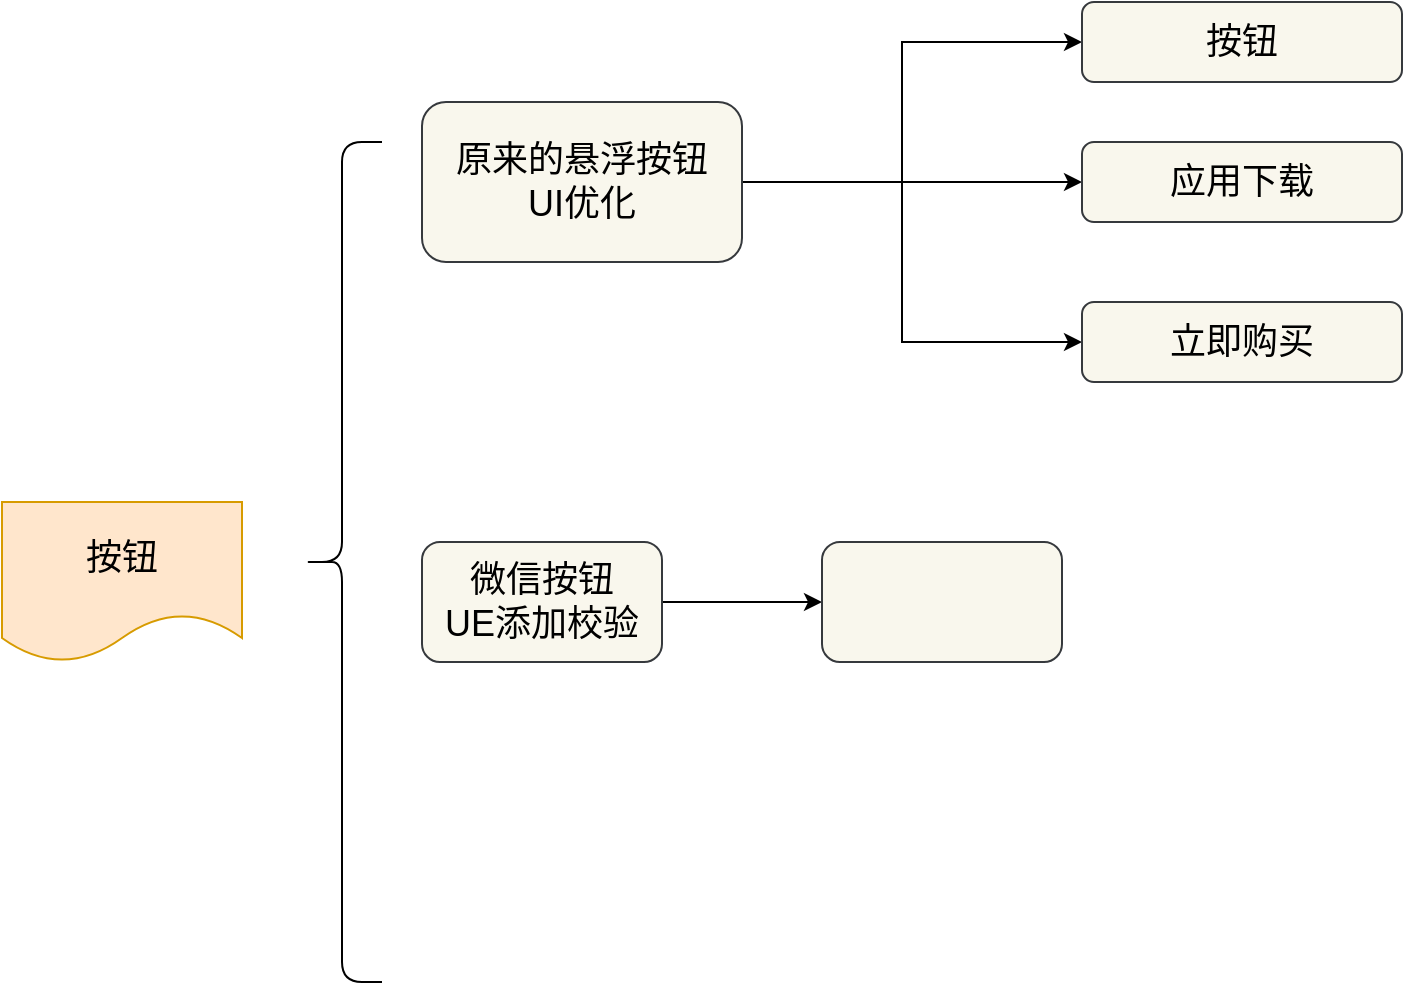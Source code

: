 <mxfile version="14.2.9" type="github">
  <diagram id="C5RBs43oDa-KdzZeNtuy" name="Page-1">
    <mxGraphModel dx="847" dy="623" grid="1" gridSize="10" guides="1" tooltips="1" connect="1" arrows="1" fold="1" page="1" pageScale="1" pageWidth="827" pageHeight="1169" math="0" shadow="0">
      <root>
        <mxCell id="WIyWlLk6GJQsqaUBKTNV-0" />
        <mxCell id="WIyWlLk6GJQsqaUBKTNV-1" parent="WIyWlLk6GJQsqaUBKTNV-0" />
        <mxCell id="DtLnhYHrFQpBKFthqQRD-1" value="&lt;font style=&quot;font-size: 18px&quot;&gt;按钮&lt;/font&gt;" style="shape=document;whiteSpace=wrap;html=1;boundedLbl=1;fillColor=#ffe6cc;strokeColor=#d79b00;" vertex="1" parent="WIyWlLk6GJQsqaUBKTNV-1">
          <mxGeometry x="70" y="390" width="120" height="80" as="geometry" />
        </mxCell>
        <mxCell id="DtLnhYHrFQpBKFthqQRD-2" value="" style="shape=curlyBracket;whiteSpace=wrap;html=1;rounded=1;" vertex="1" parent="WIyWlLk6GJQsqaUBKTNV-1">
          <mxGeometry x="220" y="210" width="40" height="420" as="geometry" />
        </mxCell>
        <mxCell id="DtLnhYHrFQpBKFthqQRD-17" value="" style="edgeStyle=orthogonalEdgeStyle;rounded=0;orthogonalLoop=1;jettySize=auto;html=1;" edge="1" parent="WIyWlLk6GJQsqaUBKTNV-1" source="DtLnhYHrFQpBKFthqQRD-10" target="DtLnhYHrFQpBKFthqQRD-16">
          <mxGeometry relative="1" as="geometry">
            <Array as="points">
              <mxPoint x="520" y="230" />
              <mxPoint x="520" y="160" />
            </Array>
          </mxGeometry>
        </mxCell>
        <mxCell id="DtLnhYHrFQpBKFthqQRD-19" value="" style="edgeStyle=orthogonalEdgeStyle;rounded=0;orthogonalLoop=1;jettySize=auto;html=1;entryX=0;entryY=0.5;entryDx=0;entryDy=0;" edge="1" parent="WIyWlLk6GJQsqaUBKTNV-1" source="DtLnhYHrFQpBKFthqQRD-10" target="DtLnhYHrFQpBKFthqQRD-18">
          <mxGeometry relative="1" as="geometry">
            <mxPoint x="530" y="280" as="targetPoint" />
            <Array as="points">
              <mxPoint x="490" y="230" />
              <mxPoint x="490" y="230" />
            </Array>
          </mxGeometry>
        </mxCell>
        <mxCell id="DtLnhYHrFQpBKFthqQRD-23" value="" style="edgeStyle=orthogonalEdgeStyle;rounded=0;orthogonalLoop=1;jettySize=auto;html=1;" edge="1" parent="WIyWlLk6GJQsqaUBKTNV-1" source="DtLnhYHrFQpBKFthqQRD-10" target="DtLnhYHrFQpBKFthqQRD-22">
          <mxGeometry relative="1" as="geometry">
            <Array as="points">
              <mxPoint x="520" y="230" />
              <mxPoint x="520" y="310" />
            </Array>
          </mxGeometry>
        </mxCell>
        <mxCell id="DtLnhYHrFQpBKFthqQRD-10" value="&lt;font style=&quot;font-size: 18px&quot;&gt;原来的悬浮按钮&lt;br&gt;UI优化&lt;/font&gt;" style="rounded=1;whiteSpace=wrap;html=1;fillColor=#f9f7ed;strokeColor=#36393d;" vertex="1" parent="WIyWlLk6GJQsqaUBKTNV-1">
          <mxGeometry x="280" y="190" width="160" height="80" as="geometry" />
        </mxCell>
        <mxCell id="DtLnhYHrFQpBKFthqQRD-25" value="" style="edgeStyle=orthogonalEdgeStyle;rounded=0;orthogonalLoop=1;jettySize=auto;html=1;" edge="1" parent="WIyWlLk6GJQsqaUBKTNV-1" source="DtLnhYHrFQpBKFthqQRD-11" target="DtLnhYHrFQpBKFthqQRD-24">
          <mxGeometry relative="1" as="geometry" />
        </mxCell>
        <mxCell id="DtLnhYHrFQpBKFthqQRD-11" value="&lt;font style=&quot;font-size: 18px&quot;&gt;微信按钮&lt;br&gt;UE添加校验&lt;br&gt;&lt;/font&gt;" style="rounded=1;whiteSpace=wrap;html=1;fillColor=#f9f7ed;strokeColor=#36393d;" vertex="1" parent="WIyWlLk6GJQsqaUBKTNV-1">
          <mxGeometry x="280" y="410" width="120" height="60" as="geometry" />
        </mxCell>
        <mxCell id="DtLnhYHrFQpBKFthqQRD-16" value="&lt;font style=&quot;font-size: 18px&quot;&gt;按钮&lt;/font&gt;" style="whiteSpace=wrap;html=1;rounded=1;strokeColor=#36393d;fillColor=#f9f7ed;" vertex="1" parent="WIyWlLk6GJQsqaUBKTNV-1">
          <mxGeometry x="610" y="140" width="160" height="40" as="geometry" />
        </mxCell>
        <mxCell id="DtLnhYHrFQpBKFthqQRD-18" value="&lt;font style=&quot;font-size: 18px&quot;&gt;应用下载&lt;/font&gt;" style="whiteSpace=wrap;html=1;rounded=1;strokeColor=#36393d;fillColor=#f9f7ed;" vertex="1" parent="WIyWlLk6GJQsqaUBKTNV-1">
          <mxGeometry x="610" y="210" width="160" height="40" as="geometry" />
        </mxCell>
        <mxCell id="DtLnhYHrFQpBKFthqQRD-22" value="&lt;font style=&quot;font-size: 18px&quot;&gt;立即购买&lt;/font&gt;" style="whiteSpace=wrap;html=1;rounded=1;strokeColor=#36393d;fillColor=#f9f7ed;" vertex="1" parent="WIyWlLk6GJQsqaUBKTNV-1">
          <mxGeometry x="610" y="290" width="160" height="40" as="geometry" />
        </mxCell>
        <mxCell id="DtLnhYHrFQpBKFthqQRD-24" value="" style="whiteSpace=wrap;html=1;rounded=1;strokeColor=#36393d;fillColor=#f9f7ed;" vertex="1" parent="WIyWlLk6GJQsqaUBKTNV-1">
          <mxGeometry x="480" y="410" width="120" height="60" as="geometry" />
        </mxCell>
      </root>
    </mxGraphModel>
  </diagram>
</mxfile>
